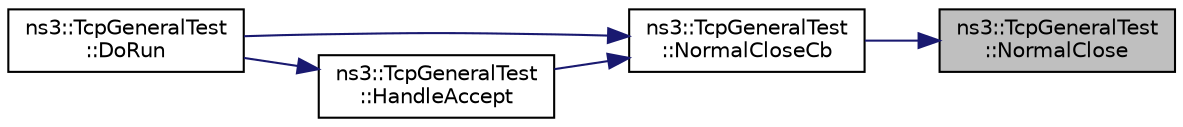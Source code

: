 digraph "ns3::TcpGeneralTest::NormalClose"
{
 // LATEX_PDF_SIZE
  edge [fontname="Helvetica",fontsize="10",labelfontname="Helvetica",labelfontsize="10"];
  node [fontname="Helvetica",fontsize="10",shape=record];
  rankdir="RL";
  Node1 [label="ns3::TcpGeneralTest\l::NormalClose",height=0.2,width=0.4,color="black", fillcolor="grey75", style="filled", fontcolor="black",tooltip="Socket closed normally."];
  Node1 -> Node2 [dir="back",color="midnightblue",fontsize="10",style="solid",fontname="Helvetica"];
  Node2 [label="ns3::TcpGeneralTest\l::NormalCloseCb",height=0.2,width=0.4,color="black", fillcolor="white", style="filled",URL="$classns3_1_1_tcp_general_test.html#abae34b473c7370e0e7c65c985526ef76",tooltip="Normal Close Callback."];
  Node2 -> Node3 [dir="back",color="midnightblue",fontsize="10",style="solid",fontname="Helvetica"];
  Node3 [label="ns3::TcpGeneralTest\l::DoRun",height=0.2,width=0.4,color="black", fillcolor="white", style="filled",URL="$classns3_1_1_tcp_general_test.html#a79f00453e60b95fcf8d22757593f5ed3",tooltip="Execute the tcp test."];
  Node2 -> Node4 [dir="back",color="midnightblue",fontsize="10",style="solid",fontname="Helvetica"];
  Node4 [label="ns3::TcpGeneralTest\l::HandleAccept",height=0.2,width=0.4,color="black", fillcolor="white", style="filled",URL="$classns3_1_1_tcp_general_test.html#a53bb4bcfcf8263d895a8f134d57d0865",tooltip="Handle an accept connection."];
  Node4 -> Node3 [dir="back",color="midnightblue",fontsize="10",style="solid",fontname="Helvetica"];
}
